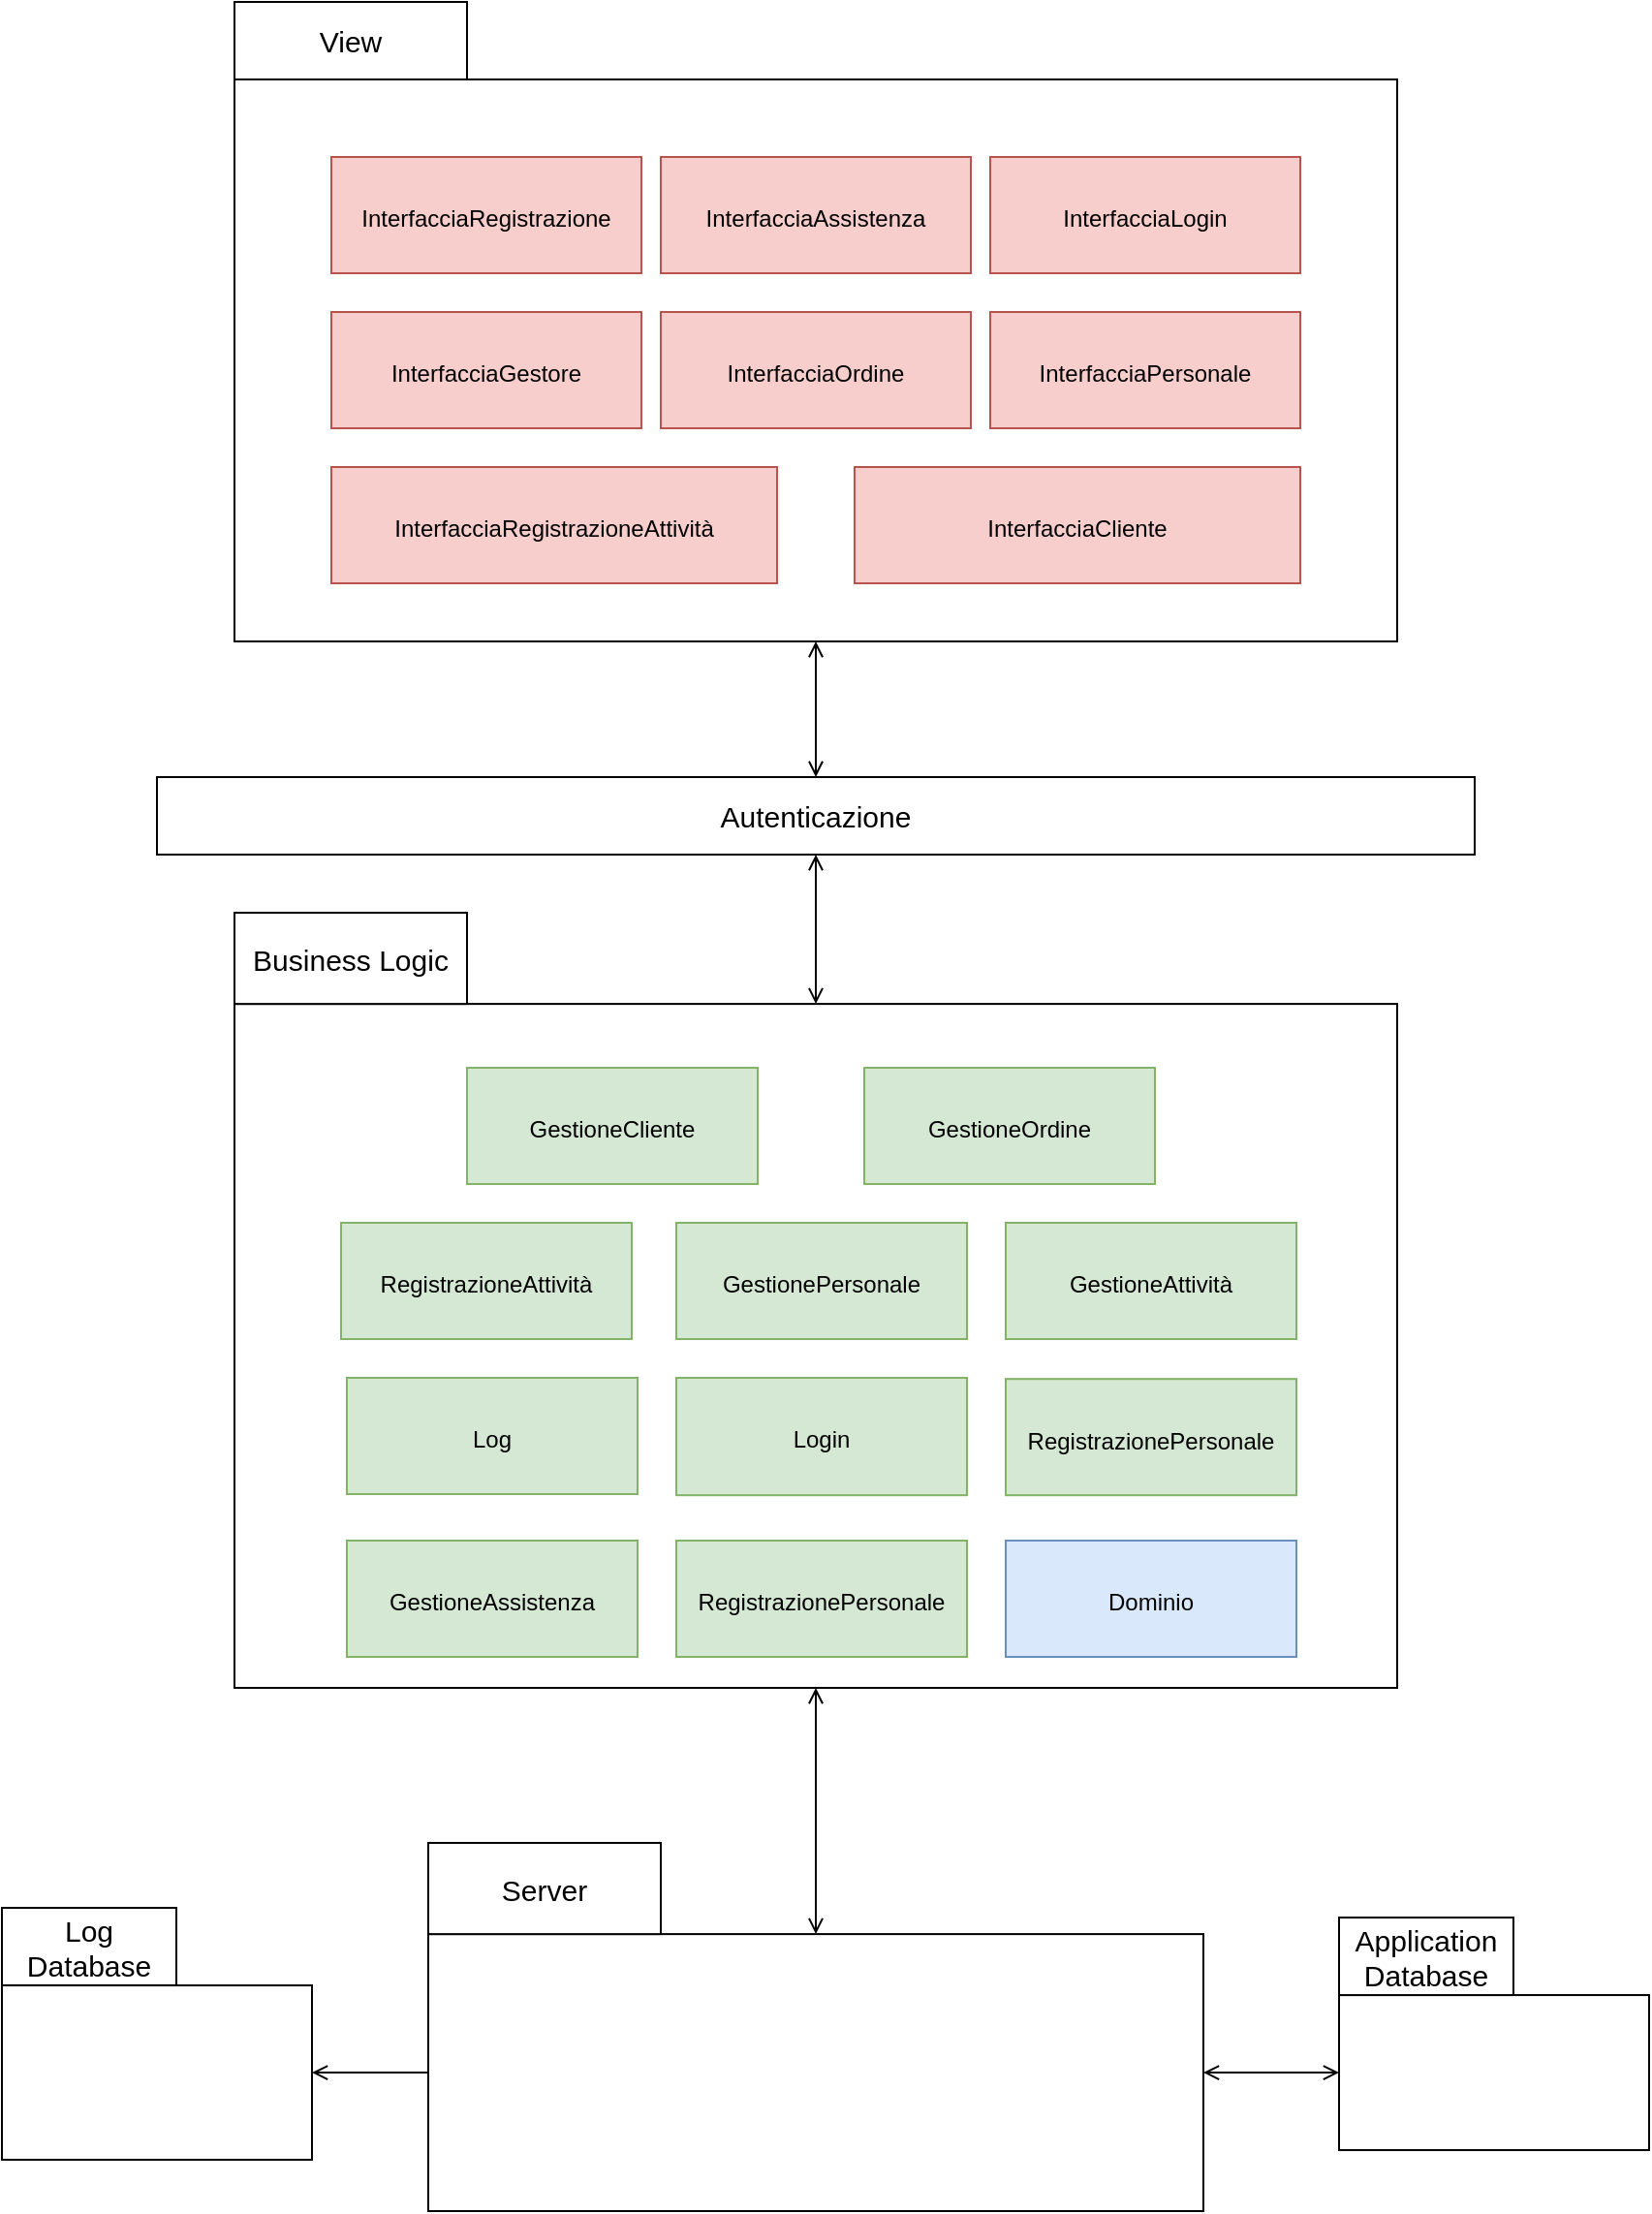 <mxfile version="20.3.0" type="device" pages="3"><diagram id="4kK-pZtOpUCCLLIpl2zv" name="diagramma package"><mxGraphModel dx="920" dy="634" grid="1" gridSize="10" guides="1" tooltips="1" connect="1" arrows="1" fold="1" page="1" pageScale="1" pageWidth="850" pageHeight="1100" math="0" shadow="0"><root><mxCell id="0"/><mxCell id="1" parent="0"/><mxCell id="-WlcB1d-MyJQKTrfnLo--15" style="edgeStyle=orthogonalEdgeStyle;rounded=0;orthogonalLoop=1;jettySize=auto;html=1;fontSize=15;endArrow=open;endFill=0;startArrow=open;startFill=0;" parent="1" source="-WlcB1d-MyJQKTrfnLo--1" target="-WlcB1d-MyJQKTrfnLo--14" edge="1"><mxGeometry relative="1" as="geometry"/></mxCell><mxCell id="-WlcB1d-MyJQKTrfnLo--1" value="" style="rounded=0;whiteSpace=wrap;html=1;fontSize=15;" parent="1" vertex="1"><mxGeometry x="120" y="80" width="600" height="290" as="geometry"/></mxCell><mxCell id="-WlcB1d-MyJQKTrfnLo--2" value="View" style="rounded=0;whiteSpace=wrap;html=1;align=center;fontSize=15;" parent="1" vertex="1"><mxGeometry x="120" y="40" width="120" height="40" as="geometry"/></mxCell><mxCell id="-WlcB1d-MyJQKTrfnLo--3" value="&lt;span style=&quot;font-size: 12px;&quot;&gt;InterfacciaRegistrazione&lt;/span&gt;" style="rounded=0;whiteSpace=wrap;html=1;fontSize=15;fillColor=#f8cecc;strokeColor=#b85450;" parent="1" vertex="1"><mxGeometry x="170" y="120" width="160" height="60" as="geometry"/></mxCell><mxCell id="-WlcB1d-MyJQKTrfnLo--4" value="&lt;span style=&quot;font-size: 12px;&quot;&gt;InterfacciaAssistenza&lt;/span&gt;" style="rounded=0;whiteSpace=wrap;html=1;fontSize=15;fillColor=#f8cecc;strokeColor=#b85450;" parent="1" vertex="1"><mxGeometry x="340" y="120" width="160" height="60" as="geometry"/></mxCell><mxCell id="-WlcB1d-MyJQKTrfnLo--5" value="&lt;span style=&quot;font-size: 12px;&quot;&gt;InterfacciaGestore&lt;/span&gt;" style="rounded=0;whiteSpace=wrap;html=1;fontSize=15;fillColor=#f8cecc;strokeColor=#b85450;" parent="1" vertex="1"><mxGeometry x="170" y="200" width="160" height="60" as="geometry"/></mxCell><mxCell id="-WlcB1d-MyJQKTrfnLo--6" value="&lt;span style=&quot;font-size: 12px;&quot;&gt;InterfacciaRegistrazioneAttività&lt;/span&gt;" style="rounded=0;whiteSpace=wrap;html=1;fontSize=15;fillColor=#f8cecc;strokeColor=#b85450;" parent="1" vertex="1"><mxGeometry x="170" y="280" width="230" height="60" as="geometry"/></mxCell><mxCell id="-WlcB1d-MyJQKTrfnLo--7" value="&lt;span style=&quot;font-size: 12px;&quot;&gt;InterfacciaOrdine&lt;/span&gt;" style="rounded=0;whiteSpace=wrap;html=1;fontSize=15;fillColor=#f8cecc;strokeColor=#b85450;" parent="1" vertex="1"><mxGeometry x="340" y="200" width="160" height="60" as="geometry"/></mxCell><mxCell id="-WlcB1d-MyJQKTrfnLo--8" value="&lt;span style=&quot;font-size: 12px;&quot;&gt;InterfacciaCliente&lt;/span&gt;" style="rounded=0;whiteSpace=wrap;html=1;fontSize=15;fillColor=#f8cecc;strokeColor=#b85450;" parent="1" vertex="1"><mxGeometry x="440" y="280" width="230" height="60" as="geometry"/></mxCell><mxCell id="-WlcB1d-MyJQKTrfnLo--9" value="&lt;span style=&quot;font-size: 12px;&quot;&gt;InterfacciaPersonale&lt;/span&gt;" style="rounded=0;whiteSpace=wrap;html=1;fontSize=15;fillColor=#f8cecc;strokeColor=#b85450;" parent="1" vertex="1"><mxGeometry x="510" y="200" width="160" height="60" as="geometry"/></mxCell><mxCell id="-WlcB1d-MyJQKTrfnLo--10" value="&lt;span style=&quot;font-size: 12px;&quot;&gt;InterfacciaLogin&lt;/span&gt;" style="rounded=0;whiteSpace=wrap;html=1;fontSize=15;fillColor=#f8cecc;strokeColor=#b85450;" parent="1" vertex="1"><mxGeometry x="510" y="120" width="160" height="60" as="geometry"/></mxCell><mxCell id="-WlcB1d-MyJQKTrfnLo--13" value="" style="group" parent="1" vertex="1" connectable="0"><mxGeometry x="120" y="510" width="600" height="400" as="geometry"/></mxCell><mxCell id="-WlcB1d-MyJQKTrfnLo--11" value="" style="rounded=0;whiteSpace=wrap;html=1;fontSize=15;" parent="-WlcB1d-MyJQKTrfnLo--13" vertex="1"><mxGeometry y="47.059" width="600" height="352.941" as="geometry"/></mxCell><mxCell id="-WlcB1d-MyJQKTrfnLo--12" value="Business Logic" style="rounded=0;whiteSpace=wrap;html=1;align=center;fontSize=15;" parent="-WlcB1d-MyJQKTrfnLo--13" vertex="1"><mxGeometry width="120" height="47.059" as="geometry"/></mxCell><mxCell id="-WlcB1d-MyJQKTrfnLo--26" value="&lt;span style=&quot;font-size: 12px;&quot;&gt;RegistrazionePersonale&lt;/span&gt;" style="rounded=0;whiteSpace=wrap;html=1;fontSize=15;fillColor=#d5e8d4;strokeColor=#82b366;" parent="-WlcB1d-MyJQKTrfnLo--13" vertex="1"><mxGeometry x="228" y="324" width="150" height="60" as="geometry"/></mxCell><mxCell id="-WlcB1d-MyJQKTrfnLo--25" value="&lt;span style=&quot;font-size: 12px;&quot;&gt;GestioneAssistenza&lt;/span&gt;" style="rounded=0;whiteSpace=wrap;html=1;fontSize=15;fillColor=#d5e8d4;strokeColor=#82b366;" parent="-WlcB1d-MyJQKTrfnLo--13" vertex="1"><mxGeometry x="58" y="324" width="150" height="60" as="geometry"/></mxCell><mxCell id="-WlcB1d-MyJQKTrfnLo--27" value="&lt;span style=&quot;font-size: 12px;&quot;&gt;Dominio&lt;/span&gt;" style="rounded=0;whiteSpace=wrap;html=1;fontSize=15;fillColor=#dae8fc;strokeColor=#6c8ebf;" parent="-WlcB1d-MyJQKTrfnLo--13" vertex="1"><mxGeometry x="398" y="324" width="150" height="60" as="geometry"/></mxCell><mxCell id="-WlcB1d-MyJQKTrfnLo--17" value="&lt;span style=&quot;font-size: 12px;&quot;&gt;Login&lt;/span&gt;" style="rounded=0;whiteSpace=wrap;html=1;fontSize=15;fillColor=#d5e8d4;strokeColor=#82b366;" parent="-WlcB1d-MyJQKTrfnLo--13" vertex="1"><mxGeometry x="228" y="240" width="150" height="60.59" as="geometry"/></mxCell><mxCell id="-WlcB1d-MyJQKTrfnLo--18" value="&lt;span style=&quot;font-size: 12px;&quot;&gt;GestioneCliente&lt;/span&gt;" style="rounded=0;whiteSpace=wrap;html=1;fontSize=15;fillColor=#d5e8d4;strokeColor=#82b366;" parent="-WlcB1d-MyJQKTrfnLo--13" vertex="1"><mxGeometry x="120" y="80" width="150" height="60" as="geometry"/></mxCell><mxCell id="-WlcB1d-MyJQKTrfnLo--19" value="&lt;span style=&quot;font-size: 12px;&quot;&gt;GestioneOrdine&lt;/span&gt;" style="rounded=0;whiteSpace=wrap;html=1;fontSize=15;fillColor=#d5e8d4;strokeColor=#82b366;" parent="-WlcB1d-MyJQKTrfnLo--13" vertex="1"><mxGeometry x="325" y="80" width="150" height="60" as="geometry"/></mxCell><mxCell id="-WlcB1d-MyJQKTrfnLo--20" value="&lt;span style=&quot;font-size: 12px;&quot;&gt;RegistrazioneAttività&lt;/span&gt;" style="rounded=0;whiteSpace=wrap;html=1;fontSize=15;fillColor=#d5e8d4;strokeColor=#82b366;" parent="-WlcB1d-MyJQKTrfnLo--13" vertex="1"><mxGeometry x="55" y="160" width="150" height="60" as="geometry"/></mxCell><mxCell id="-WlcB1d-MyJQKTrfnLo--21" value="&lt;span style=&quot;font-size: 12px;&quot;&gt;GestionePersonale&lt;/span&gt;" style="rounded=0;whiteSpace=wrap;html=1;fontSize=15;fillColor=#d5e8d4;strokeColor=#82b366;" parent="-WlcB1d-MyJQKTrfnLo--13" vertex="1"><mxGeometry x="228" y="160" width="150" height="60" as="geometry"/></mxCell><mxCell id="-WlcB1d-MyJQKTrfnLo--22" value="&lt;span style=&quot;font-size: 12px;&quot;&gt;GestioneAttività&lt;/span&gt;" style="rounded=0;whiteSpace=wrap;html=1;fontSize=15;fillColor=#d5e8d4;strokeColor=#82b366;" parent="-WlcB1d-MyJQKTrfnLo--13" vertex="1"><mxGeometry x="398" y="160" width="150" height="60" as="geometry"/></mxCell><mxCell id="-WlcB1d-MyJQKTrfnLo--23" value="&lt;span style=&quot;font-size: 12px;&quot;&gt;Log&lt;/span&gt;" style="rounded=0;whiteSpace=wrap;html=1;fontSize=15;fillColor=#d5e8d4;strokeColor=#82b366;" parent="-WlcB1d-MyJQKTrfnLo--13" vertex="1"><mxGeometry x="58" y="240" width="150" height="60" as="geometry"/></mxCell><mxCell id="-WlcB1d-MyJQKTrfnLo--24" value="&lt;span style=&quot;font-size: 12px;&quot;&gt;RegistrazionePersonale&lt;/span&gt;" style="rounded=0;whiteSpace=wrap;html=1;fontSize=15;fillColor=#d5e8d4;strokeColor=#82b366;" parent="-WlcB1d-MyJQKTrfnLo--13" vertex="1"><mxGeometry x="398" y="240.59" width="150" height="60" as="geometry"/></mxCell><mxCell id="-WlcB1d-MyJQKTrfnLo--16" style="rounded=0;orthogonalLoop=1;jettySize=auto;html=1;fontSize=15;startArrow=open;startFill=0;endArrow=open;endFill=0;" parent="1" source="-WlcB1d-MyJQKTrfnLo--14" target="-WlcB1d-MyJQKTrfnLo--11" edge="1"><mxGeometry relative="1" as="geometry"/></mxCell><mxCell id="-WlcB1d-MyJQKTrfnLo--14" value="Autenticazione" style="rounded=0;whiteSpace=wrap;html=1;fontSize=15;" parent="1" vertex="1"><mxGeometry x="80" y="440" width="680" height="40" as="geometry"/></mxCell><mxCell id="-WlcB1d-MyJQKTrfnLo--34" style="edgeStyle=none;rounded=0;orthogonalLoop=1;jettySize=auto;html=1;fontSize=15;startArrow=none;startFill=0;endArrow=open;endFill=0;" parent="1" source="LFAnq5zc7EqwFbvHODsr-2" target="-WlcB1d-MyJQKTrfnLo--28" edge="1"><mxGeometry relative="1" as="geometry"/></mxCell><mxCell id="-WlcB1d-MyJQKTrfnLo--35" style="edgeStyle=none;rounded=0;orthogonalLoop=1;jettySize=auto;html=1;fontSize=15;startArrow=open;startFill=0;endArrow=open;endFill=0;" parent="1" source="LFAnq5zc7EqwFbvHODsr-2" target="-WlcB1d-MyJQKTrfnLo--32" edge="1"><mxGeometry relative="1" as="geometry"/></mxCell><mxCell id="LFAnq5zc7EqwFbvHODsr-2" value="" style="rounded=0;whiteSpace=wrap;html=1;fontSize=15;" parent="1" vertex="1"><mxGeometry x="220" y="1037.06" width="400" height="142.94" as="geometry"/></mxCell><mxCell id="LFAnq5zc7EqwFbvHODsr-3" value="Server" style="rounded=0;whiteSpace=wrap;html=1;align=center;fontSize=15;" parent="1" vertex="1"><mxGeometry x="220" y="990" width="120" height="47.059" as="geometry"/></mxCell><mxCell id="LFAnq5zc7EqwFbvHODsr-4" style="edgeStyle=none;rounded=0;orthogonalLoop=1;jettySize=auto;html=1;fontSize=15;startArrow=open;startFill=0;endArrow=open;endFill=0;" parent="1" source="-WlcB1d-MyJQKTrfnLo--11" target="LFAnq5zc7EqwFbvHODsr-2" edge="1"><mxGeometry relative="1" as="geometry"/></mxCell><mxCell id="-WlcB1d-MyJQKTrfnLo--29" value="Log Database" style="rounded=0;whiteSpace=wrap;html=1;fontSize=15;" parent="1" vertex="1"><mxGeometry y="1023.53" width="90" height="40" as="geometry"/></mxCell><mxCell id="-WlcB1d-MyJQKTrfnLo--28" value="" style="rounded=0;whiteSpace=wrap;html=1;fontSize=15;" parent="1" vertex="1"><mxGeometry y="1063.53" width="160" height="90" as="geometry"/></mxCell><mxCell id="-WlcB1d-MyJQKTrfnLo--32" value="" style="rounded=0;whiteSpace=wrap;html=1;fontSize=15;" parent="1" vertex="1"><mxGeometry x="690" y="1068.53" width="160" height="80" as="geometry"/></mxCell><mxCell id="-WlcB1d-MyJQKTrfnLo--33" value="Application Database" style="rounded=0;whiteSpace=wrap;html=1;fontSize=15;" parent="1" vertex="1"><mxGeometry x="690" y="1028.53" width="90" height="40" as="geometry"/></mxCell></root></mxGraphModel></diagram><diagram id="MB1rRj65fBTlCL5Ivgu5" name="diagramma dei componenti"><mxGraphModel dx="823" dy="1667" grid="1" gridSize="10" guides="1" tooltips="1" connect="1" arrows="1" fold="1" page="1" pageScale="1" pageWidth="850" pageHeight="1100" math="0" shadow="0"><root><mxCell id="0"/><mxCell id="1" parent="0"/><mxCell id="gjR0r7R_QFI4FEaO_5Lp-10" value="Database" style="rounded=0;whiteSpace=wrap;html=1;fontSize=15;fillColor=#ffe6cc;strokeColor=#d79b00;" parent="1" vertex="1"><mxGeometry x="235" y="450" width="250" height="100" as="geometry"/></mxCell><mxCell id="gjR0r7R_QFI4FEaO_5Lp-5" value="" style="shape=module;align=left;spacingLeft=20;align=center;verticalAlign=top;fontSize=15;fillColor=#ffe6cc;strokeColor=#d79b00;" parent="1" vertex="1"><mxGeometry x="430" y="460" width="40" height="54" as="geometry"/></mxCell><mxCell id="gjR0r7R_QFI4FEaO_5Lp-6" value="BusinessLogic" style="rounded=0;whiteSpace=wrap;html=1;fontSize=15;fillColor=#d5e8d4;strokeColor=#82b366;" parent="1" vertex="1"><mxGeometry x="400" y="80" width="250" height="100" as="geometry"/></mxCell><mxCell id="gjR0r7R_QFI4FEaO_5Lp-7" value="View" style="rounded=0;whiteSpace=wrap;html=1;fontSize=15;fillColor=#f8cecc;strokeColor=#b85450;" parent="1" vertex="1"><mxGeometry x="400" y="-80" width="250" height="100" as="geometry"/></mxCell><mxCell id="gjR0r7R_QFI4FEaO_5Lp-8" value="Server" style="rounded=0;whiteSpace=wrap;html=1;fontSize=15;" parent="1" vertex="1"><mxGeometry x="400" y="250" width="250" height="100" as="geometry"/></mxCell><mxCell id="gjR0r7R_QFI4FEaO_5Lp-9" value="Log" style="rounded=0;whiteSpace=wrap;html=1;fontSize=15;fillColor=#ffe6cc;strokeColor=#d79b00;" parent="1" vertex="1"><mxGeometry x="560" y="450" width="250" height="100" as="geometry"/></mxCell><mxCell id="gjR0r7R_QFI4FEaO_5Lp-12" value="" style="shape=module;align=left;spacingLeft=20;align=center;verticalAlign=top;fontSize=15;fillColor=#d5e8d4;strokeColor=#82b366;" parent="1" vertex="1"><mxGeometry x="600" y="90" width="40" height="54" as="geometry"/></mxCell><mxCell id="gjR0r7R_QFI4FEaO_5Lp-13" value="" style="shape=module;align=left;spacingLeft=20;align=center;verticalAlign=top;fontSize=15;fillColor=#f8cecc;strokeColor=#b85450;" parent="1" vertex="1"><mxGeometry x="600" y="-70" width="40" height="54" as="geometry"/></mxCell><mxCell id="gjR0r7R_QFI4FEaO_5Lp-14" value="" style="shape=module;align=left;spacingLeft=20;align=center;verticalAlign=top;fontSize=15;fillColor=#ffe6cc;strokeColor=#d79b00;" parent="1" vertex="1"><mxGeometry x="760" y="460" width="40" height="54" as="geometry"/></mxCell><mxCell id="gjR0r7R_QFI4FEaO_5Lp-15" value="" style="shape=module;align=left;spacingLeft=20;align=center;verticalAlign=top;fontSize=15;" parent="1" vertex="1"><mxGeometry x="590" y="261" width="40" height="54" as="geometry"/></mxCell><mxCell id="gjR0r7R_QFI4FEaO_5Lp-16" value="" style="rounded=0;whiteSpace=wrap;html=1;fontSize=15;fillColor=#f8cecc;strokeColor=#b85450;" parent="1" vertex="1"><mxGeometry x="510" y="20" width="30" height="20" as="geometry"/></mxCell><mxCell id="gjR0r7R_QFI4FEaO_5Lp-17" value="" style="rounded=0;whiteSpace=wrap;html=1;fontSize=15;fillColor=#ffe6cc;strokeColor=#d79b00;" parent="1" vertex="1"><mxGeometry x="345" y="430" width="30" height="20" as="geometry"/></mxCell><mxCell id="gjR0r7R_QFI4FEaO_5Lp-18" value="" style="rounded=0;whiteSpace=wrap;html=1;fontSize=15;fillColor=#ffe6cc;strokeColor=#d79b00;" parent="1" vertex="1"><mxGeometry x="670" y="430" width="30" height="20" as="geometry"/></mxCell><mxCell id="gjR0r7R_QFI4FEaO_5Lp-19" value="" style="rounded=0;whiteSpace=wrap;html=1;fontSize=15;" parent="1" vertex="1"><mxGeometry x="570" y="340" width="30" height="20" as="geometry"/></mxCell><mxCell id="gjR0r7R_QFI4FEaO_5Lp-20" value="" style="rounded=0;whiteSpace=wrap;html=1;fontSize=15;" parent="1" vertex="1"><mxGeometry x="450" y="340" width="30" height="20" as="geometry"/></mxCell><mxCell id="gjR0r7R_QFI4FEaO_5Lp-21" value="" style="rounded=0;whiteSpace=wrap;html=1;fontSize=15;" parent="1" vertex="1"><mxGeometry x="510" y="240" width="30" height="20" as="geometry"/></mxCell><mxCell id="gjR0r7R_QFI4FEaO_5Lp-24" value="" style="rounded=0;orthogonalLoop=1;jettySize=auto;html=1;endArrow=none;endFill=0;sketch=0;sourcePerimeterSpacing=0;targetPerimeterSpacing=0;fontSize=15;" parent="1" source="gjR0r7R_QFI4FEaO_5Lp-21" target="gjR0r7R_QFI4FEaO_5Lp-26" edge="1"><mxGeometry relative="1" as="geometry"><mxPoint x="470" y="215" as="sourcePoint"/></mxGeometry></mxCell><mxCell id="gjR0r7R_QFI4FEaO_5Lp-25" value="" style="rounded=0;orthogonalLoop=1;jettySize=auto;html=1;endArrow=halfCircle;endFill=0;endSize=6;strokeWidth=1;sketch=0;fontSize=15;fillColor=#f8cecc;strokeColor=#b85450;" parent="1" source="gjR0r7R_QFI4FEaO_5Lp-16" edge="1"><mxGeometry relative="1" as="geometry"><mxPoint x="510" y="55" as="sourcePoint"/><mxPoint x="525" y="55" as="targetPoint"/></mxGeometry></mxCell><mxCell id="gjR0r7R_QFI4FEaO_5Lp-26" value="" style="ellipse;whiteSpace=wrap;html=1;align=center;aspect=fixed;resizable=0;points=[];outlineConnect=0;sketch=0;fontSize=15;fillColor=#d5e8d4;strokeColor=#82b366;" parent="1" vertex="1"><mxGeometry x="520" y="210" width="10" height="10" as="geometry"/></mxCell><mxCell id="gjR0r7R_QFI4FEaO_5Lp-31" value="" style="rounded=0;orthogonalLoop=1;jettySize=auto;html=1;endArrow=none;endFill=0;sketch=0;sourcePerimeterSpacing=0;targetPerimeterSpacing=0;fontSize=15;fillColor=#ffe6cc;strokeColor=#d79b00;" parent="1" source="gjR0r7R_QFI4FEaO_5Lp-17" target="gjR0r7R_QFI4FEaO_5Lp-33" edge="1"><mxGeometry relative="1" as="geometry"><mxPoint x="340" y="385" as="sourcePoint"/></mxGeometry></mxCell><mxCell id="gjR0r7R_QFI4FEaO_5Lp-32" value="" style="rounded=0;orthogonalLoop=1;jettySize=auto;html=1;endArrow=halfCircle;endFill=0;entryX=0.5;entryY=0.5;endSize=6;strokeWidth=1;sketch=0;fontSize=15;fillColor=#ffe6cc;strokeColor=#d79b00;" parent="1" source="gjR0r7R_QFI4FEaO_5Lp-20" target="gjR0r7R_QFI4FEaO_5Lp-33" edge="1"><mxGeometry relative="1" as="geometry"><mxPoint x="380" y="385" as="sourcePoint"/></mxGeometry></mxCell><mxCell id="gjR0r7R_QFI4FEaO_5Lp-33" value="" style="ellipse;whiteSpace=wrap;html=1;align=center;aspect=fixed;resizable=0;points=[];outlineConnect=0;sketch=0;fontSize=15;fillColor=#ffe6cc;strokeColor=#d79b00;" parent="1" vertex="1"><mxGeometry x="355" y="380" width="10" height="10" as="geometry"/></mxCell><mxCell id="gjR0r7R_QFI4FEaO_5Lp-34" value="" style="rounded=0;orthogonalLoop=1;jettySize=auto;html=1;endArrow=none;endFill=0;sketch=0;sourcePerimeterSpacing=0;targetPerimeterSpacing=0;fontSize=15;fillColor=#ffe6cc;strokeColor=#d79b00;" parent="1" source="gjR0r7R_QFI4FEaO_5Lp-18" target="gjR0r7R_QFI4FEaO_5Lp-36" edge="1"><mxGeometry relative="1" as="geometry"><mxPoint x="610" y="400" as="sourcePoint"/></mxGeometry></mxCell><mxCell id="gjR0r7R_QFI4FEaO_5Lp-35" value="" style="rounded=0;orthogonalLoop=1;jettySize=auto;html=1;endArrow=halfCircle;endFill=0;entryX=0.5;entryY=0.5;endSize=6;strokeWidth=1;sketch=0;fontSize=15;fillColor=#ffe6cc;strokeColor=#d79b00;" parent="1" source="gjR0r7R_QFI4FEaO_5Lp-19" target="gjR0r7R_QFI4FEaO_5Lp-36" edge="1"><mxGeometry relative="1" as="geometry"><mxPoint x="690" y="395" as="sourcePoint"/></mxGeometry></mxCell><mxCell id="gjR0r7R_QFI4FEaO_5Lp-36" value="" style="ellipse;whiteSpace=wrap;html=1;align=center;aspect=fixed;resizable=0;points=[];outlineConnect=0;sketch=0;fontSize=15;fillColor=#ffe6cc;strokeColor=#d79b00;" parent="1" vertex="1"><mxGeometry x="680" y="380" width="10" height="10" as="geometry"/></mxCell><mxCell id="yidg-sAE4kbBcFUS81Uy-1" value="Input" style="text;html=1;align=center;verticalAlign=middle;resizable=0;points=[];autosize=1;strokeColor=none;fillColor=none;fontSize=10;" parent="1" vertex="1"><mxGeometry x="535" y="15" width="50" height="30" as="geometry"/></mxCell><mxCell id="yidg-sAE4kbBcFUS81Uy-2" value="Servizio" style="text;html=1;align=center;verticalAlign=middle;resizable=0;points=[];autosize=1;strokeColor=none;fillColor=none;fontSize=10;" parent="1" vertex="1"><mxGeometry x="540" y="220" width="60" height="30" as="geometry"/></mxCell><mxCell id="yidg-sAE4kbBcFUS81Uy-3" value="Query" style="text;html=1;align=center;verticalAlign=middle;resizable=0;points=[];autosize=1;strokeColor=none;fillColor=none;fontSize=10;" parent="1" vertex="1"><mxGeometry x="410" y="360" width="50" height="30" as="geometry"/></mxCell><mxCell id="yidg-sAE4kbBcFUS81Uy-4" value="Log" style="text;html=1;align=center;verticalAlign=middle;resizable=0;points=[];autosize=1;strokeColor=none;fillColor=none;fontSize=10;" parent="1" vertex="1"><mxGeometry x="610" y="365" width="40" height="30" as="geometry"/></mxCell><mxCell id="yidg-sAE4kbBcFUS81Uy-5" value="Query" style="text;html=1;align=center;verticalAlign=middle;resizable=0;points=[];autosize=1;strokeColor=none;fillColor=none;fontSize=10;" parent="1" vertex="1"><mxGeometry x="315" y="400" width="50" height="30" as="geometry"/></mxCell><mxCell id="yidg-sAE4kbBcFUS81Uy-6" value="Log" style="text;html=1;align=center;verticalAlign=middle;resizable=0;points=[];autosize=1;strokeColor=none;fillColor=none;fontSize=10;" parent="1" vertex="1"><mxGeometry x="680" y="400" width="40" height="30" as="geometry"/></mxCell><mxCell id="JWhaHvjqeNuFBv4KEVTB-1" value="PayPal" style="rounded=0;whiteSpace=wrap;html=1;fontSize=15;fillColor=#ffe6cc;strokeColor=#d79b00;" parent="1" vertex="1"><mxGeometry x="20" y="250" width="250" height="100" as="geometry"/></mxCell><mxCell id="JWhaHvjqeNuFBv4KEVTB-2" value="Stripe" style="rounded=0;whiteSpace=wrap;html=1;fontSize=15;fillColor=#ffe6cc;strokeColor=#d79b00;" parent="1" vertex="1"><mxGeometry x="770" y="250" width="250" height="100" as="geometry"/></mxCell><mxCell id="JWhaHvjqeNuFBv4KEVTB-3" value="" style="rounded=0;orthogonalLoop=1;jettySize=auto;html=1;endArrow=none;endFill=0;sketch=0;sourcePerimeterSpacing=0;targetPerimeterSpacing=0;fillColor=#ffe6cc;strokeColor=#d79b00;" parent="1" source="JWhaHvjqeNuFBv4KEVTB-6" target="JWhaHvjqeNuFBv4KEVTB-5" edge="1"><mxGeometry relative="1" as="geometry"><mxPoint x="310" y="300" as="sourcePoint"/></mxGeometry></mxCell><mxCell id="JWhaHvjqeNuFBv4KEVTB-4" value="" style="rounded=0;orthogonalLoop=1;jettySize=auto;html=1;endArrow=halfCircle;endFill=0;entryX=0.5;entryY=0.5;endSize=6;strokeWidth=1;sketch=0;fillColor=#ffe6cc;strokeColor=#d79b00;startArrow=none;" parent="1" source="JWhaHvjqeNuFBv4KEVTB-8" target="JWhaHvjqeNuFBv4KEVTB-5" edge="1"><mxGeometry relative="1" as="geometry"><mxPoint x="350" y="300" as="sourcePoint"/></mxGeometry></mxCell><mxCell id="JWhaHvjqeNuFBv4KEVTB-5" value="" style="ellipse;whiteSpace=wrap;html=1;align=center;aspect=fixed;resizable=0;points=[];outlineConnect=0;sketch=0;fillColor=#ffe6cc;strokeColor=#d79b00;" parent="1" vertex="1"><mxGeometry x="325" y="295" width="10" height="10" as="geometry"/></mxCell><mxCell id="JWhaHvjqeNuFBv4KEVTB-6" value="" style="rounded=0;whiteSpace=wrap;html=1;fontSize=15;fillColor=#ffe6cc;strokeColor=#d79b00;direction=south;" parent="1" vertex="1"><mxGeometry x="270" y="285" width="20" height="30" as="geometry"/></mxCell><mxCell id="JWhaHvjqeNuFBv4KEVTB-7" value="" style="shape=module;align=left;spacingLeft=20;align=center;verticalAlign=top;fontSize=15;fillColor=#ffe6cc;strokeColor=#d79b00;" parent="1" vertex="1"><mxGeometry x="220" y="261" width="40" height="54" as="geometry"/></mxCell><mxCell id="JWhaHvjqeNuFBv4KEVTB-8" value="" style="rounded=0;whiteSpace=wrap;html=1;fontSize=15;direction=south;" parent="1" vertex="1"><mxGeometry x="390" y="284" width="20" height="30" as="geometry"/></mxCell><mxCell id="JWhaHvjqeNuFBv4KEVTB-10" value="" style="rounded=0;whiteSpace=wrap;html=1;fontSize=15;direction=south;" parent="1" vertex="1"><mxGeometry x="640" y="285" width="20" height="30" as="geometry"/></mxCell><mxCell id="JWhaHvjqeNuFBv4KEVTB-18" value="" style="rounded=0;orthogonalLoop=1;jettySize=auto;html=1;endArrow=none;endFill=0;sketch=0;sourcePerimeterSpacing=0;targetPerimeterSpacing=0;fillColor=#ffe6cc;strokeColor=#d79b00;" parent="1" source="JWhaHvjqeNuFBv4KEVTB-2" target="JWhaHvjqeNuFBv4KEVTB-20" edge="1"><mxGeometry relative="1" as="geometry"><mxPoint x="740" y="300" as="sourcePoint"/></mxGeometry></mxCell><mxCell id="JWhaHvjqeNuFBv4KEVTB-19" value="" style="rounded=0;orthogonalLoop=1;jettySize=auto;html=1;endArrow=halfCircle;endFill=0;entryX=0.5;entryY=0.5;endSize=6;strokeWidth=1;sketch=0;fillColor=#ffe6cc;strokeColor=#d79b00;" parent="1" source="JWhaHvjqeNuFBv4KEVTB-10" target="JWhaHvjqeNuFBv4KEVTB-20" edge="1"><mxGeometry relative="1" as="geometry"><mxPoint x="680" y="300" as="sourcePoint"/></mxGeometry></mxCell><mxCell id="JWhaHvjqeNuFBv4KEVTB-20" value="" style="ellipse;whiteSpace=wrap;html=1;align=center;aspect=fixed;resizable=0;points=[];outlineConnect=0;sketch=0;fillColor=#ffe6cc;strokeColor=#d79b00;" parent="1" vertex="1"><mxGeometry x="705" y="295" width="10" height="10" as="geometry"/></mxCell><mxCell id="JWhaHvjqeNuFBv4KEVTB-21" value="Richiesta" style="text;html=1;align=center;verticalAlign=middle;resizable=0;points=[];autosize=1;strokeColor=none;fillColor=none;fontSize=10;" parent="1" vertex="1"><mxGeometry x="340" y="261" width="60" height="30" as="geometry"/></mxCell><mxCell id="JWhaHvjqeNuFBv4KEVTB-22" value="Richiesta" style="text;html=1;align=center;verticalAlign=middle;resizable=0;points=[];autosize=1;strokeColor=none;fillColor=none;fontSize=10;" parent="1" vertex="1"><mxGeometry x="650" y="265" width="60" height="30" as="geometry"/></mxCell><mxCell id="JWhaHvjqeNuFBv4KEVTB-23" value="Servizio" style="text;html=1;align=center;verticalAlign=middle;resizable=0;points=[];autosize=1;strokeColor=none;fillColor=none;fontSize=10;" parent="1" vertex="1"><mxGeometry x="710" y="265" width="60" height="30" as="geometry"/></mxCell><mxCell id="JWhaHvjqeNuFBv4KEVTB-24" value="Servizio" style="text;html=1;align=center;verticalAlign=middle;resizable=0;points=[];autosize=1;strokeColor=none;fillColor=none;fontSize=10;" parent="1" vertex="1"><mxGeometry x="270" y="260" width="60" height="30" as="geometry"/></mxCell><mxCell id="PmNWCsOi5utl_JLlyOKR-1" value="" style="shape=module;align=left;spacingLeft=20;align=center;verticalAlign=top;fontSize=15;fillColor=#ffe6cc;strokeColor=#d79b00;" vertex="1" parent="1"><mxGeometry x="970" y="260" width="40" height="54" as="geometry"/></mxCell><mxCell id="_gowXyO2-6mhJ3OcSDFk-3" value="" style="rounded=0;orthogonalLoop=1;jettySize=auto;html=1;endArrow=none;endFill=0;sketch=0;sourcePerimeterSpacing=0;targetPerimeterSpacing=0;fontSize=15;exitX=0.5;exitY=0;exitDx=0;exitDy=0;fillColor=#d5e8d4;strokeColor=#82b366;" edge="1" parent="1" target="_gowXyO2-6mhJ3OcSDFk-4" source="gjR0r7R_QFI4FEaO_5Lp-6"><mxGeometry relative="1" as="geometry"><mxPoint x="495" y="70" as="sourcePoint"/><mxPoint x="495" y="50" as="targetPoint"/></mxGeometry></mxCell><mxCell id="_gowXyO2-6mhJ3OcSDFk-4" value="" style="ellipse;whiteSpace=wrap;html=1;align=center;aspect=fixed;resizable=0;points=[];outlineConnect=0;sketch=0;fontSize=15;fillColor=#d5e8d4;strokeColor=#82b366;" vertex="1" parent="1"><mxGeometry x="520" y="50" width="10" height="10" as="geometry"/></mxCell><mxCell id="_gowXyO2-6mhJ3OcSDFk-5" value="" style="rounded=0;whiteSpace=wrap;html=1;fontSize=15;fillColor=#d5e8d4;strokeColor=#82b366;" vertex="1" parent="1"><mxGeometry x="510" y="180" width="30" height="20" as="geometry"/></mxCell><mxCell id="_gowXyO2-6mhJ3OcSDFk-6" value="" style="rounded=0;orthogonalLoop=1;jettySize=auto;html=1;endArrow=halfCircle;endFill=0;endSize=6;strokeWidth=1;sketch=0;fontSize=15;fillColor=#d5e8d4;strokeColor=#82b366;" edge="1" source="_gowXyO2-6mhJ3OcSDFk-5" parent="1"><mxGeometry relative="1" as="geometry"><mxPoint x="510" y="215" as="sourcePoint"/><mxPoint x="525" y="215" as="targetPoint"/></mxGeometry></mxCell><mxCell id="_gowXyO2-6mhJ3OcSDFk-7" value="" style="ellipse;whiteSpace=wrap;html=1;align=center;aspect=fixed;resizable=0;points=[];outlineConnect=0;sketch=0;fontSize=15;" vertex="1" parent="1"><mxGeometry x="520" y="210" width="10" height="10" as="geometry"/></mxCell><mxCell id="_gowXyO2-6mhJ3OcSDFk-8" value="&lt;font style=&quot;font-size: 10px;&quot;&gt;Richiesta&lt;/font&gt;" style="text;html=1;align=center;verticalAlign=middle;resizable=0;points=[];autosize=1;strokeColor=none;fillColor=none;" vertex="1" parent="1"><mxGeometry x="540" y="180" width="60" height="30" as="geometry"/></mxCell></root></mxGraphModel></diagram><diagram id="pHbuzqIRtZwQbswHxyRy" name="Page-3"><mxGraphModel dx="1422" dy="857" grid="1" gridSize="10" guides="1" tooltips="1" connect="1" arrows="1" fold="1" page="1" pageScale="1" pageWidth="850" pageHeight="1100" math="0" shadow="0"><root><mxCell id="0"/><mxCell id="1" parent="0"/></root></mxGraphModel></diagram></mxfile>